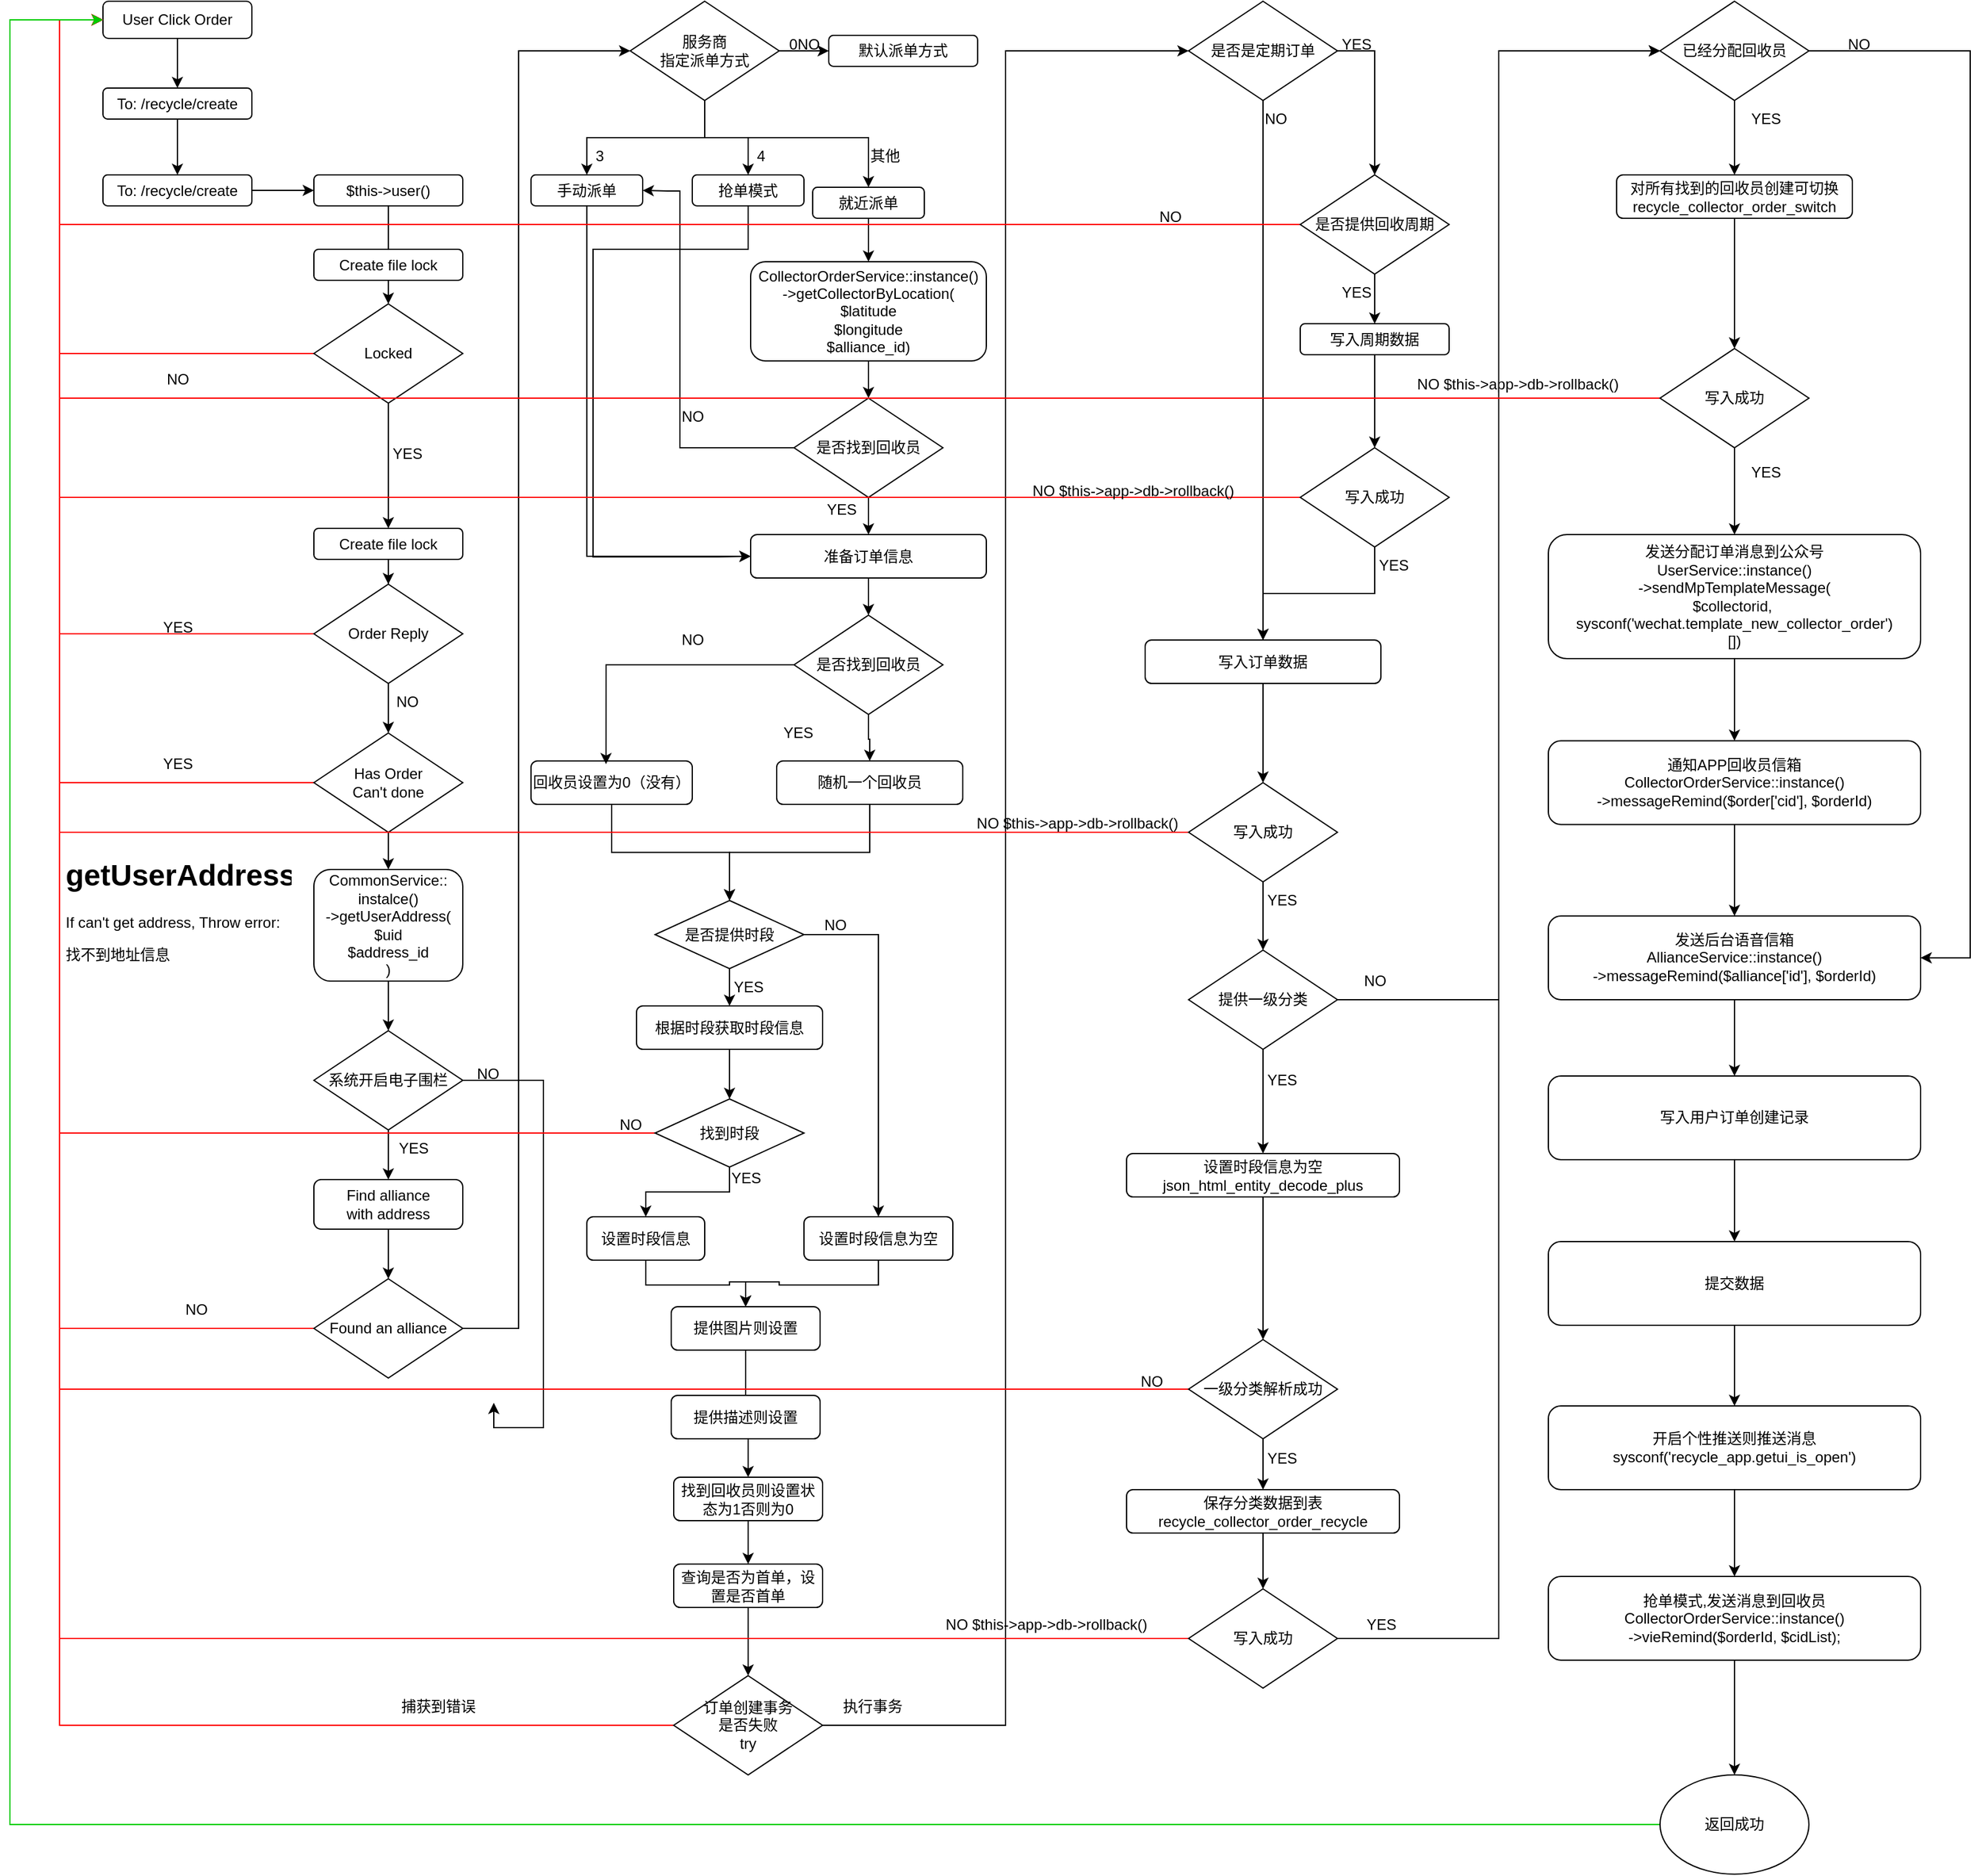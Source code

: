 <mxfile version="22.1.8" type="github">
  <diagram name="第 1 页" id="CF-PHP-_ADE3G4CUEVN1">
    <mxGraphModel dx="1901" dy="1057" grid="1" gridSize="10" guides="1" tooltips="1" connect="1" arrows="1" fold="1" page="1" pageScale="1" pageWidth="827" pageHeight="1169" math="0" shadow="0">
      <root>
        <mxCell id="0" />
        <mxCell id="1" parent="0" />
        <mxCell id="vYHQaVVt0XGG7_JniSFY-3" value="" style="edgeStyle=orthogonalEdgeStyle;rounded=0;orthogonalLoop=1;jettySize=auto;html=1;" edge="1" parent="1" source="vYHQaVVt0XGG7_JniSFY-1" target="vYHQaVVt0XGG7_JniSFY-2">
          <mxGeometry relative="1" as="geometry" />
        </mxCell>
        <mxCell id="vYHQaVVt0XGG7_JniSFY-1" value="User Click Order" style="rounded=1;whiteSpace=wrap;html=1;" vertex="1" parent="1">
          <mxGeometry x="115" y="10" width="120" height="30" as="geometry" />
        </mxCell>
        <mxCell id="vYHQaVVt0XGG7_JniSFY-5" value="" style="edgeStyle=orthogonalEdgeStyle;rounded=0;orthogonalLoop=1;jettySize=auto;html=1;" edge="1" parent="1" source="vYHQaVVt0XGG7_JniSFY-2" target="vYHQaVVt0XGG7_JniSFY-4">
          <mxGeometry relative="1" as="geometry" />
        </mxCell>
        <mxCell id="vYHQaVVt0XGG7_JniSFY-2" value="To:&amp;nbsp;/recycle/create" style="whiteSpace=wrap;html=1;rounded=1;" vertex="1" parent="1">
          <mxGeometry x="115" y="80" width="120" height="25" as="geometry" />
        </mxCell>
        <mxCell id="vYHQaVVt0XGG7_JniSFY-7" value="" style="edgeStyle=orthogonalEdgeStyle;rounded=0;orthogonalLoop=1;jettySize=auto;html=1;" edge="1" parent="1" source="vYHQaVVt0XGG7_JniSFY-4" target="vYHQaVVt0XGG7_JniSFY-6">
          <mxGeometry relative="1" as="geometry" />
        </mxCell>
        <mxCell id="vYHQaVVt0XGG7_JniSFY-4" value="To:&amp;nbsp;/recycle/create" style="whiteSpace=wrap;html=1;rounded=1;" vertex="1" parent="1">
          <mxGeometry x="115" y="150" width="120" height="25" as="geometry" />
        </mxCell>
        <mxCell id="vYHQaVVt0XGG7_JniSFY-10" value="" style="edgeStyle=orthogonalEdgeStyle;rounded=0;orthogonalLoop=1;jettySize=auto;html=1;" edge="1" parent="1" source="vYHQaVVt0XGG7_JniSFY-6" target="vYHQaVVt0XGG7_JniSFY-9">
          <mxGeometry relative="1" as="geometry" />
        </mxCell>
        <mxCell id="vYHQaVVt0XGG7_JniSFY-6" value="$this-&amp;gt;user()" style="whiteSpace=wrap;html=1;rounded=1;" vertex="1" parent="1">
          <mxGeometry x="285" y="150" width="120" height="25" as="geometry" />
        </mxCell>
        <mxCell id="vYHQaVVt0XGG7_JniSFY-8" value="Create file lock" style="whiteSpace=wrap;html=1;rounded=1;" vertex="1" parent="1">
          <mxGeometry x="285" y="210" width="120" height="25" as="geometry" />
        </mxCell>
        <mxCell id="vYHQaVVt0XGG7_JniSFY-13" style="edgeStyle=orthogonalEdgeStyle;rounded=0;orthogonalLoop=1;jettySize=auto;html=1;exitX=0;exitY=0.5;exitDx=0;exitDy=0;entryX=0;entryY=0.5;entryDx=0;entryDy=0;strokeColor=#FF0000;" edge="1" parent="1" source="vYHQaVVt0XGG7_JniSFY-9" target="vYHQaVVt0XGG7_JniSFY-1">
          <mxGeometry relative="1" as="geometry">
            <Array as="points">
              <mxPoint x="80" y="294" />
              <mxPoint x="80" y="25" />
            </Array>
          </mxGeometry>
        </mxCell>
        <mxCell id="vYHQaVVt0XGG7_JniSFY-15" value="" style="edgeStyle=orthogonalEdgeStyle;rounded=0;orthogonalLoop=1;jettySize=auto;html=1;" edge="1" parent="1" source="vYHQaVVt0XGG7_JniSFY-9" target="vYHQaVVt0XGG7_JniSFY-14">
          <mxGeometry relative="1" as="geometry" />
        </mxCell>
        <mxCell id="vYHQaVVt0XGG7_JniSFY-9" value="Locked" style="rhombus;whiteSpace=wrap;html=1;" vertex="1" parent="1">
          <mxGeometry x="285" y="254" width="120" height="80" as="geometry" />
        </mxCell>
        <mxCell id="vYHQaVVt0XGG7_JniSFY-25" value="" style="edgeStyle=orthogonalEdgeStyle;rounded=0;orthogonalLoop=1;jettySize=auto;html=1;" edge="1" parent="1" source="vYHQaVVt0XGG7_JniSFY-14" target="vYHQaVVt0XGG7_JniSFY-21">
          <mxGeometry relative="1" as="geometry" />
        </mxCell>
        <mxCell id="vYHQaVVt0XGG7_JniSFY-14" value="Create file lock" style="whiteSpace=wrap;html=1;rounded=1;" vertex="1" parent="1">
          <mxGeometry x="285" y="435" width="120" height="25" as="geometry" />
        </mxCell>
        <mxCell id="vYHQaVVt0XGG7_JniSFY-22" style="edgeStyle=orthogonalEdgeStyle;rounded=0;orthogonalLoop=1;jettySize=auto;html=1;exitX=0;exitY=0.5;exitDx=0;exitDy=0;entryX=0;entryY=0.5;entryDx=0;entryDy=0;strokeColor=#FF0000;" edge="1" parent="1" source="vYHQaVVt0XGG7_JniSFY-21" target="vYHQaVVt0XGG7_JniSFY-1">
          <mxGeometry relative="1" as="geometry">
            <Array as="points">
              <mxPoint x="80" y="520" />
              <mxPoint x="80" y="25" />
            </Array>
          </mxGeometry>
        </mxCell>
        <mxCell id="vYHQaVVt0XGG7_JniSFY-30" value="" style="edgeStyle=orthogonalEdgeStyle;rounded=0;orthogonalLoop=1;jettySize=auto;html=1;" edge="1" parent="1" source="vYHQaVVt0XGG7_JniSFY-21">
          <mxGeometry relative="1" as="geometry">
            <mxPoint x="345" y="600" as="targetPoint" />
          </mxGeometry>
        </mxCell>
        <mxCell id="vYHQaVVt0XGG7_JniSFY-21" value="Order Reply" style="rhombus;whiteSpace=wrap;html=1;" vertex="1" parent="1">
          <mxGeometry x="285" y="480" width="120" height="80" as="geometry" />
        </mxCell>
        <mxCell id="vYHQaVVt0XGG7_JniSFY-26" value="NO" style="text;html=1;align=center;verticalAlign=middle;resizable=0;points=[];autosize=1;strokeColor=none;fillColor=none;" vertex="1" parent="1">
          <mxGeometry x="155" y="300" width="40" height="30" as="geometry" />
        </mxCell>
        <mxCell id="vYHQaVVt0XGG7_JniSFY-27" value="YES" style="text;html=1;align=center;verticalAlign=middle;resizable=0;points=[];autosize=1;strokeColor=none;fillColor=none;" vertex="1" parent="1">
          <mxGeometry x="335" y="360" width="50" height="30" as="geometry" />
        </mxCell>
        <mxCell id="vYHQaVVt0XGG7_JniSFY-28" value="NO" style="text;html=1;align=center;verticalAlign=middle;resizable=0;points=[];autosize=1;strokeColor=none;fillColor=none;" vertex="1" parent="1">
          <mxGeometry x="340" y="560" width="40" height="30" as="geometry" />
        </mxCell>
        <mxCell id="vYHQaVVt0XGG7_JniSFY-31" value="YES" style="text;html=1;align=center;verticalAlign=middle;resizable=0;points=[];autosize=1;strokeColor=none;fillColor=none;" vertex="1" parent="1">
          <mxGeometry x="150" y="500" width="50" height="30" as="geometry" />
        </mxCell>
        <mxCell id="vYHQaVVt0XGG7_JniSFY-33" style="edgeStyle=orthogonalEdgeStyle;rounded=0;orthogonalLoop=1;jettySize=auto;html=1;exitX=0;exitY=0.5;exitDx=0;exitDy=0;entryX=0;entryY=0.5;entryDx=0;entryDy=0;strokeColor=#FF0000;" edge="1" parent="1" source="vYHQaVVt0XGG7_JniSFY-32" target="vYHQaVVt0XGG7_JniSFY-1">
          <mxGeometry relative="1" as="geometry">
            <Array as="points">
              <mxPoint x="80" y="640" />
              <mxPoint x="80" y="25" />
            </Array>
          </mxGeometry>
        </mxCell>
        <mxCell id="vYHQaVVt0XGG7_JniSFY-36" value="" style="edgeStyle=orthogonalEdgeStyle;rounded=0;orthogonalLoop=1;jettySize=auto;html=1;" edge="1" parent="1" source="vYHQaVVt0XGG7_JniSFY-32" target="vYHQaVVt0XGG7_JniSFY-35">
          <mxGeometry relative="1" as="geometry" />
        </mxCell>
        <mxCell id="vYHQaVVt0XGG7_JniSFY-32" value="Has Order&lt;br&gt;Can&#39;t done" style="rhombus;whiteSpace=wrap;html=1;" vertex="1" parent="1">
          <mxGeometry x="285" y="600" width="120" height="80" as="geometry" />
        </mxCell>
        <mxCell id="vYHQaVVt0XGG7_JniSFY-34" value="YES" style="text;html=1;align=center;verticalAlign=middle;resizable=0;points=[];autosize=1;strokeColor=none;fillColor=none;" vertex="1" parent="1">
          <mxGeometry x="150" y="610" width="50" height="30" as="geometry" />
        </mxCell>
        <mxCell id="vYHQaVVt0XGG7_JniSFY-40" value="" style="edgeStyle=orthogonalEdgeStyle;rounded=0;orthogonalLoop=1;jettySize=auto;html=1;" edge="1" parent="1" source="vYHQaVVt0XGG7_JniSFY-35" target="vYHQaVVt0XGG7_JniSFY-39">
          <mxGeometry relative="1" as="geometry" />
        </mxCell>
        <mxCell id="vYHQaVVt0XGG7_JniSFY-35" value="CommonService::&lt;br&gt;instalce()&lt;br&gt;-&amp;gt;getUserAddress(&lt;br&gt;$uid&lt;br&gt;$address_id&lt;br&gt;)" style="whiteSpace=wrap;html=1;rounded=1;" vertex="1" parent="1">
          <mxGeometry x="285" y="710" width="120" height="90" as="geometry" />
        </mxCell>
        <mxCell id="vYHQaVVt0XGG7_JniSFY-37" value="&lt;h1&gt;getUserAddress&lt;/h1&gt;&lt;p&gt;If can&#39;t get address, Throw error:&lt;/p&gt;&lt;p&gt;找不到地址信息&lt;/p&gt;" style="text;html=1;strokeColor=none;fillColor=none;spacing=5;spacingTop=-20;whiteSpace=wrap;overflow=hidden;rounded=0;" vertex="1" parent="1">
          <mxGeometry x="80" y="695" width="190" height="120" as="geometry" />
        </mxCell>
        <mxCell id="vYHQaVVt0XGG7_JniSFY-47" style="edgeStyle=orthogonalEdgeStyle;rounded=0;orthogonalLoop=1;jettySize=auto;html=1;exitX=0;exitY=0.5;exitDx=0;exitDy=0;entryX=0;entryY=0.5;entryDx=0;entryDy=0;strokeColor=#FF0000;" edge="1" parent="1" source="vYHQaVVt0XGG7_JniSFY-38" target="vYHQaVVt0XGG7_JniSFY-1">
          <mxGeometry relative="1" as="geometry">
            <Array as="points">
              <mxPoint x="80" y="1080" />
              <mxPoint x="80" y="25" />
            </Array>
          </mxGeometry>
        </mxCell>
        <mxCell id="vYHQaVVt0XGG7_JniSFY-50" style="edgeStyle=orthogonalEdgeStyle;rounded=0;orthogonalLoop=1;jettySize=auto;html=1;exitX=1;exitY=0.5;exitDx=0;exitDy=0;entryX=0;entryY=0.5;entryDx=0;entryDy=0;" edge="1" parent="1" source="vYHQaVVt0XGG7_JniSFY-38" target="vYHQaVVt0XGG7_JniSFY-49">
          <mxGeometry relative="1" as="geometry">
            <mxPoint x="405" y="1089.97" as="sourcePoint" />
            <mxPoint x="540" y="59.97" as="targetPoint" />
            <Array as="points">
              <mxPoint x="450" y="1080" />
              <mxPoint x="450" y="50" />
            </Array>
          </mxGeometry>
        </mxCell>
        <mxCell id="vYHQaVVt0XGG7_JniSFY-38" value="Found an alliance" style="rhombus;whiteSpace=wrap;html=1;" vertex="1" parent="1">
          <mxGeometry x="285" y="1040" width="120" height="80" as="geometry" />
        </mxCell>
        <mxCell id="vYHQaVVt0XGG7_JniSFY-42" value="" style="edgeStyle=orthogonalEdgeStyle;rounded=0;orthogonalLoop=1;jettySize=auto;html=1;" edge="1" parent="1" source="vYHQaVVt0XGG7_JniSFY-39" target="vYHQaVVt0XGG7_JniSFY-41">
          <mxGeometry relative="1" as="geometry" />
        </mxCell>
        <mxCell id="vYHQaVVt0XGG7_JniSFY-44" style="edgeStyle=orthogonalEdgeStyle;rounded=0;orthogonalLoop=1;jettySize=auto;html=1;exitX=1;exitY=0.5;exitDx=0;exitDy=0;" edge="1" parent="1" source="vYHQaVVt0XGG7_JniSFY-39">
          <mxGeometry relative="1" as="geometry">
            <mxPoint x="430" y="1140" as="targetPoint" />
            <Array as="points">
              <mxPoint x="470" y="880" />
              <mxPoint x="470" y="1160" />
              <mxPoint x="430" y="1160" />
            </Array>
          </mxGeometry>
        </mxCell>
        <mxCell id="vYHQaVVt0XGG7_JniSFY-39" value="系统开启电子围栏" style="rhombus;whiteSpace=wrap;html=1;" vertex="1" parent="1">
          <mxGeometry x="285" y="840" width="120" height="80" as="geometry" />
        </mxCell>
        <mxCell id="vYHQaVVt0XGG7_JniSFY-46" value="" style="edgeStyle=orthogonalEdgeStyle;rounded=0;orthogonalLoop=1;jettySize=auto;html=1;" edge="1" parent="1" source="vYHQaVVt0XGG7_JniSFY-41" target="vYHQaVVt0XGG7_JniSFY-38">
          <mxGeometry relative="1" as="geometry" />
        </mxCell>
        <mxCell id="vYHQaVVt0XGG7_JniSFY-41" value="Find alliance&lt;br&gt;with address" style="whiteSpace=wrap;html=1;rounded=1;" vertex="1" parent="1">
          <mxGeometry x="285" y="960" width="120" height="40" as="geometry" />
        </mxCell>
        <mxCell id="vYHQaVVt0XGG7_JniSFY-43" value="YES" style="text;html=1;align=center;verticalAlign=middle;resizable=0;points=[];autosize=1;strokeColor=none;fillColor=none;" vertex="1" parent="1">
          <mxGeometry x="340" y="920" width="50" height="30" as="geometry" />
        </mxCell>
        <mxCell id="vYHQaVVt0XGG7_JniSFY-45" value="NO" style="text;html=1;align=center;verticalAlign=middle;resizable=0;points=[];autosize=1;strokeColor=none;fillColor=none;" vertex="1" parent="1">
          <mxGeometry x="405" y="860" width="40" height="30" as="geometry" />
        </mxCell>
        <mxCell id="vYHQaVVt0XGG7_JniSFY-48" value="NO" style="text;html=1;align=center;verticalAlign=middle;resizable=0;points=[];autosize=1;strokeColor=none;fillColor=none;" vertex="1" parent="1">
          <mxGeometry x="170" y="1050" width="40" height="30" as="geometry" />
        </mxCell>
        <mxCell id="vYHQaVVt0XGG7_JniSFY-52" value="" style="edgeStyle=orthogonalEdgeStyle;rounded=0;orthogonalLoop=1;jettySize=auto;html=1;" edge="1" parent="1" source="vYHQaVVt0XGG7_JniSFY-49" target="vYHQaVVt0XGG7_JniSFY-51">
          <mxGeometry relative="1" as="geometry" />
        </mxCell>
        <mxCell id="vYHQaVVt0XGG7_JniSFY-57" style="edgeStyle=orthogonalEdgeStyle;rounded=0;orthogonalLoop=1;jettySize=auto;html=1;exitX=0.5;exitY=1;exitDx=0;exitDy=0;entryX=0.5;entryY=0;entryDx=0;entryDy=0;" edge="1" parent="1" source="vYHQaVVt0XGG7_JniSFY-49" target="vYHQaVVt0XGG7_JniSFY-54">
          <mxGeometry relative="1" as="geometry">
            <Array as="points">
              <mxPoint x="600" y="120" />
              <mxPoint x="505" y="120" />
            </Array>
          </mxGeometry>
        </mxCell>
        <mxCell id="vYHQaVVt0XGG7_JniSFY-58" style="edgeStyle=orthogonalEdgeStyle;rounded=0;orthogonalLoop=1;jettySize=auto;html=1;exitX=0.5;exitY=1;exitDx=0;exitDy=0;entryX=0.5;entryY=0;entryDx=0;entryDy=0;" edge="1" parent="1" source="vYHQaVVt0XGG7_JniSFY-49" target="vYHQaVVt0XGG7_JniSFY-55">
          <mxGeometry relative="1" as="geometry">
            <Array as="points">
              <mxPoint x="600" y="120" />
              <mxPoint x="635" y="120" />
            </Array>
          </mxGeometry>
        </mxCell>
        <mxCell id="vYHQaVVt0XGG7_JniSFY-60" style="edgeStyle=orthogonalEdgeStyle;rounded=0;orthogonalLoop=1;jettySize=auto;html=1;exitX=0.5;exitY=1;exitDx=0;exitDy=0;entryX=0.5;entryY=0;entryDx=0;entryDy=0;" edge="1" parent="1" source="vYHQaVVt0XGG7_JniSFY-49" target="vYHQaVVt0XGG7_JniSFY-56">
          <mxGeometry relative="1" as="geometry">
            <Array as="points">
              <mxPoint x="600" y="120" />
              <mxPoint x="732" y="120" />
            </Array>
          </mxGeometry>
        </mxCell>
        <mxCell id="vYHQaVVt0XGG7_JniSFY-49" value="服务商&lt;br&gt;指定派单方式" style="rhombus;whiteSpace=wrap;html=1;" vertex="1" parent="1">
          <mxGeometry x="540" y="10" width="120" height="80" as="geometry" />
        </mxCell>
        <mxCell id="vYHQaVVt0XGG7_JniSFY-51" value="默认派单方式" style="whiteSpace=wrap;html=1;rounded=1;" vertex="1" parent="1">
          <mxGeometry x="700" y="37.5" width="120" height="25" as="geometry" />
        </mxCell>
        <mxCell id="vYHQaVVt0XGG7_JniSFY-53" value="0NO" style="text;html=1;align=center;verticalAlign=middle;resizable=0;points=[];autosize=1;strokeColor=none;fillColor=none;" vertex="1" parent="1">
          <mxGeometry x="655" y="30" width="50" height="30" as="geometry" />
        </mxCell>
        <mxCell id="vYHQaVVt0XGG7_JniSFY-78" style="edgeStyle=orthogonalEdgeStyle;rounded=0;orthogonalLoop=1;jettySize=auto;html=1;exitX=0.5;exitY=1;exitDx=0;exitDy=0;entryX=0;entryY=0.5;entryDx=0;entryDy=0;" edge="1" parent="1" source="vYHQaVVt0XGG7_JniSFY-54" target="vYHQaVVt0XGG7_JniSFY-71">
          <mxGeometry relative="1" as="geometry" />
        </mxCell>
        <mxCell id="vYHQaVVt0XGG7_JniSFY-54" value="手动派单" style="whiteSpace=wrap;html=1;rounded=1;" vertex="1" parent="1">
          <mxGeometry x="460" y="150" width="90" height="25" as="geometry" />
        </mxCell>
        <mxCell id="vYHQaVVt0XGG7_JniSFY-79" style="edgeStyle=orthogonalEdgeStyle;rounded=0;orthogonalLoop=1;jettySize=auto;html=1;exitX=0.5;exitY=1;exitDx=0;exitDy=0;entryX=0;entryY=0.5;entryDx=0;entryDy=0;" edge="1" parent="1" source="vYHQaVVt0XGG7_JniSFY-55" target="vYHQaVVt0XGG7_JniSFY-71">
          <mxGeometry relative="1" as="geometry">
            <Array as="points">
              <mxPoint x="635" y="210" />
              <mxPoint x="510" y="210" />
              <mxPoint x="510" y="458" />
              <mxPoint x="610" y="458" />
            </Array>
          </mxGeometry>
        </mxCell>
        <mxCell id="vYHQaVVt0XGG7_JniSFY-55" value="抢单模式" style="whiteSpace=wrap;html=1;rounded=1;" vertex="1" parent="1">
          <mxGeometry x="590" y="150" width="90" height="25" as="geometry" />
        </mxCell>
        <mxCell id="vYHQaVVt0XGG7_JniSFY-66" value="" style="edgeStyle=orthogonalEdgeStyle;rounded=0;orthogonalLoop=1;jettySize=auto;html=1;" edge="1" parent="1" source="vYHQaVVt0XGG7_JniSFY-56" target="vYHQaVVt0XGG7_JniSFY-65">
          <mxGeometry relative="1" as="geometry" />
        </mxCell>
        <mxCell id="vYHQaVVt0XGG7_JniSFY-56" value="就近派单" style="whiteSpace=wrap;html=1;rounded=1;" vertex="1" parent="1">
          <mxGeometry x="687" y="160" width="90" height="25" as="geometry" />
        </mxCell>
        <mxCell id="vYHQaVVt0XGG7_JniSFY-61" value="3" style="text;html=1;align=center;verticalAlign=middle;resizable=0;points=[];autosize=1;strokeColor=none;fillColor=none;" vertex="1" parent="1">
          <mxGeometry x="500" y="120" width="30" height="30" as="geometry" />
        </mxCell>
        <mxCell id="vYHQaVVt0XGG7_JniSFY-62" value="4" style="text;html=1;align=center;verticalAlign=middle;resizable=0;points=[];autosize=1;strokeColor=none;fillColor=none;" vertex="1" parent="1">
          <mxGeometry x="630" y="120" width="30" height="30" as="geometry" />
        </mxCell>
        <mxCell id="vYHQaVVt0XGG7_JniSFY-64" value="其他" style="text;html=1;align=center;verticalAlign=middle;resizable=0;points=[];autosize=1;strokeColor=none;fillColor=none;" vertex="1" parent="1">
          <mxGeometry x="720" y="120" width="50" height="30" as="geometry" />
        </mxCell>
        <mxCell id="vYHQaVVt0XGG7_JniSFY-70" value="" style="edgeStyle=orthogonalEdgeStyle;rounded=0;orthogonalLoop=1;jettySize=auto;html=1;" edge="1" parent="1" source="vYHQaVVt0XGG7_JniSFY-65" target="vYHQaVVt0XGG7_JniSFY-67">
          <mxGeometry relative="1" as="geometry" />
        </mxCell>
        <mxCell id="vYHQaVVt0XGG7_JniSFY-65" value="CollectorOrderService::instance()&lt;br&gt;-&amp;gt;getCollectorByLocation(&lt;br&gt;$latitude&lt;br&gt;$longitude&lt;br&gt;$alliance_id)" style="whiteSpace=wrap;html=1;rounded=1;" vertex="1" parent="1">
          <mxGeometry x="637" y="220" width="190" height="80" as="geometry" />
        </mxCell>
        <mxCell id="vYHQaVVt0XGG7_JniSFY-68" style="edgeStyle=orthogonalEdgeStyle;rounded=0;orthogonalLoop=1;jettySize=auto;html=1;exitX=0;exitY=0.5;exitDx=0;exitDy=0;entryX=1;entryY=0.5;entryDx=0;entryDy=0;" edge="1" parent="1" source="vYHQaVVt0XGG7_JniSFY-67" target="vYHQaVVt0XGG7_JniSFY-54">
          <mxGeometry relative="1" as="geometry">
            <Array as="points">
              <mxPoint x="580" y="370" />
              <mxPoint x="580" y="163" />
              <mxPoint x="570" y="163" />
            </Array>
          </mxGeometry>
        </mxCell>
        <mxCell id="vYHQaVVt0XGG7_JniSFY-74" value="" style="edgeStyle=orthogonalEdgeStyle;rounded=0;orthogonalLoop=1;jettySize=auto;html=1;" edge="1" parent="1" source="vYHQaVVt0XGG7_JniSFY-67" target="vYHQaVVt0XGG7_JniSFY-71">
          <mxGeometry relative="1" as="geometry" />
        </mxCell>
        <mxCell id="vYHQaVVt0XGG7_JniSFY-67" value="是否找到回收员" style="rhombus;whiteSpace=wrap;html=1;" vertex="1" parent="1">
          <mxGeometry x="672" y="330" width="120" height="80" as="geometry" />
        </mxCell>
        <mxCell id="vYHQaVVt0XGG7_JniSFY-69" value="NO" style="text;html=1;align=center;verticalAlign=middle;resizable=0;points=[];autosize=1;strokeColor=none;fillColor=none;" vertex="1" parent="1">
          <mxGeometry x="570" y="330" width="40" height="30" as="geometry" />
        </mxCell>
        <mxCell id="vYHQaVVt0XGG7_JniSFY-76" value="" style="edgeStyle=orthogonalEdgeStyle;rounded=0;orthogonalLoop=1;jettySize=auto;html=1;" edge="1" parent="1" source="vYHQaVVt0XGG7_JniSFY-71" target="vYHQaVVt0XGG7_JniSFY-75">
          <mxGeometry relative="1" as="geometry" />
        </mxCell>
        <mxCell id="vYHQaVVt0XGG7_JniSFY-71" value="准备订单信息" style="whiteSpace=wrap;html=1;rounded=1;" vertex="1" parent="1">
          <mxGeometry x="637" y="440" width="190" height="35" as="geometry" />
        </mxCell>
        <mxCell id="vYHQaVVt0XGG7_JniSFY-82" style="edgeStyle=orthogonalEdgeStyle;rounded=0;orthogonalLoop=1;jettySize=auto;html=1;exitX=0.5;exitY=1;exitDx=0;exitDy=0;" edge="1" parent="1" source="vYHQaVVt0XGG7_JniSFY-75" target="vYHQaVVt0XGG7_JniSFY-77">
          <mxGeometry relative="1" as="geometry" />
        </mxCell>
        <mxCell id="vYHQaVVt0XGG7_JniSFY-75" value="是否找到回收员" style="rhombus;whiteSpace=wrap;html=1;" vertex="1" parent="1">
          <mxGeometry x="672" y="505" width="120" height="80" as="geometry" />
        </mxCell>
        <mxCell id="vYHQaVVt0XGG7_JniSFY-88" style="edgeStyle=orthogonalEdgeStyle;rounded=0;orthogonalLoop=1;jettySize=auto;html=1;exitX=0.5;exitY=1;exitDx=0;exitDy=0;entryX=0.5;entryY=0;entryDx=0;entryDy=0;" edge="1" parent="1" source="vYHQaVVt0XGG7_JniSFY-77" target="vYHQaVVt0XGG7_JniSFY-86">
          <mxGeometry relative="1" as="geometry" />
        </mxCell>
        <mxCell id="vYHQaVVt0XGG7_JniSFY-77" value="随机一个回收员" style="whiteSpace=wrap;html=1;rounded=1;" vertex="1" parent="1">
          <mxGeometry x="658" y="622.5" width="150" height="35" as="geometry" />
        </mxCell>
        <mxCell id="vYHQaVVt0XGG7_JniSFY-87" style="edgeStyle=orthogonalEdgeStyle;rounded=0;orthogonalLoop=1;jettySize=auto;html=1;exitX=0.5;exitY=1;exitDx=0;exitDy=0;entryX=0.5;entryY=0;entryDx=0;entryDy=0;" edge="1" parent="1" source="vYHQaVVt0XGG7_JniSFY-80" target="vYHQaVVt0XGG7_JniSFY-86">
          <mxGeometry relative="1" as="geometry" />
        </mxCell>
        <mxCell id="vYHQaVVt0XGG7_JniSFY-80" value="回收员设置为0（没有）" style="whiteSpace=wrap;html=1;rounded=1;" vertex="1" parent="1">
          <mxGeometry x="460" y="622.5" width="130" height="35" as="geometry" />
        </mxCell>
        <mxCell id="vYHQaVVt0XGG7_JniSFY-81" style="edgeStyle=orthogonalEdgeStyle;rounded=0;orthogonalLoop=1;jettySize=auto;html=1;exitX=0;exitY=0.5;exitDx=0;exitDy=0;entryX=0.465;entryY=0.076;entryDx=0;entryDy=0;entryPerimeter=0;" edge="1" parent="1" source="vYHQaVVt0XGG7_JniSFY-75" target="vYHQaVVt0XGG7_JniSFY-80">
          <mxGeometry relative="1" as="geometry" />
        </mxCell>
        <mxCell id="vYHQaVVt0XGG7_JniSFY-83" value="NO" style="text;html=1;align=center;verticalAlign=middle;resizable=0;points=[];autosize=1;strokeColor=none;fillColor=none;" vertex="1" parent="1">
          <mxGeometry x="570" y="510" width="40" height="30" as="geometry" />
        </mxCell>
        <mxCell id="vYHQaVVt0XGG7_JniSFY-84" value="YES" style="text;html=1;align=center;verticalAlign=middle;resizable=0;points=[];autosize=1;strokeColor=none;fillColor=none;" vertex="1" parent="1">
          <mxGeometry x="685" y="405" width="50" height="30" as="geometry" />
        </mxCell>
        <mxCell id="vYHQaVVt0XGG7_JniSFY-85" value="YES" style="text;html=1;align=center;verticalAlign=middle;resizable=0;points=[];autosize=1;strokeColor=none;fillColor=none;" vertex="1" parent="1">
          <mxGeometry x="650" y="585" width="50" height="30" as="geometry" />
        </mxCell>
        <mxCell id="vYHQaVVt0XGG7_JniSFY-90" value="" style="edgeStyle=orthogonalEdgeStyle;rounded=0;orthogonalLoop=1;jettySize=auto;html=1;" edge="1" parent="1" source="vYHQaVVt0XGG7_JniSFY-86" target="vYHQaVVt0XGG7_JniSFY-89">
          <mxGeometry relative="1" as="geometry" />
        </mxCell>
        <mxCell id="vYHQaVVt0XGG7_JniSFY-98" style="edgeStyle=orthogonalEdgeStyle;rounded=0;orthogonalLoop=1;jettySize=auto;html=1;exitX=1;exitY=0.5;exitDx=0;exitDy=0;entryX=0.5;entryY=0;entryDx=0;entryDy=0;" edge="1" parent="1" source="vYHQaVVt0XGG7_JniSFY-86" target="vYHQaVVt0XGG7_JniSFY-97">
          <mxGeometry relative="1" as="geometry" />
        </mxCell>
        <mxCell id="vYHQaVVt0XGG7_JniSFY-86" value="是否提供时段" style="rhombus;whiteSpace=wrap;html=1;" vertex="1" parent="1">
          <mxGeometry x="560" y="735" width="120" height="55" as="geometry" />
        </mxCell>
        <mxCell id="vYHQaVVt0XGG7_JniSFY-93" value="" style="edgeStyle=orthogonalEdgeStyle;rounded=0;orthogonalLoop=1;jettySize=auto;html=1;" edge="1" parent="1" source="vYHQaVVt0XGG7_JniSFY-89" target="vYHQaVVt0XGG7_JniSFY-92">
          <mxGeometry relative="1" as="geometry" />
        </mxCell>
        <mxCell id="vYHQaVVt0XGG7_JniSFY-89" value="根据时段获取时段信息" style="whiteSpace=wrap;html=1;rounded=1;" vertex="1" parent="1">
          <mxGeometry x="545" y="820" width="150" height="35" as="geometry" />
        </mxCell>
        <mxCell id="vYHQaVVt0XGG7_JniSFY-91" value="YES" style="text;html=1;align=center;verticalAlign=middle;resizable=0;points=[];autosize=1;strokeColor=none;fillColor=none;" vertex="1" parent="1">
          <mxGeometry x="610" y="790" width="50" height="30" as="geometry" />
        </mxCell>
        <mxCell id="vYHQaVVt0XGG7_JniSFY-94" style="edgeStyle=orthogonalEdgeStyle;rounded=0;orthogonalLoop=1;jettySize=auto;html=1;exitX=0;exitY=0.5;exitDx=0;exitDy=0;entryX=0;entryY=0.5;entryDx=0;entryDy=0;strokeColor=#FF0000;" edge="1" parent="1" source="vYHQaVVt0XGG7_JniSFY-92" target="vYHQaVVt0XGG7_JniSFY-1">
          <mxGeometry relative="1" as="geometry">
            <Array as="points">
              <mxPoint x="80" y="923" />
              <mxPoint x="80" y="25" />
            </Array>
          </mxGeometry>
        </mxCell>
        <mxCell id="vYHQaVVt0XGG7_JniSFY-99" style="edgeStyle=orthogonalEdgeStyle;rounded=0;orthogonalLoop=1;jettySize=auto;html=1;exitX=0.5;exitY=1;exitDx=0;exitDy=0;entryX=0.5;entryY=0;entryDx=0;entryDy=0;" edge="1" parent="1" source="vYHQaVVt0XGG7_JniSFY-92" target="vYHQaVVt0XGG7_JniSFY-96">
          <mxGeometry relative="1" as="geometry" />
        </mxCell>
        <mxCell id="vYHQaVVt0XGG7_JniSFY-92" value="找到时段" style="rhombus;whiteSpace=wrap;html=1;" vertex="1" parent="1">
          <mxGeometry x="560" y="895" width="120" height="55" as="geometry" />
        </mxCell>
        <mxCell id="vYHQaVVt0XGG7_JniSFY-95" value="NO" style="text;html=1;align=center;verticalAlign=middle;resizable=0;points=[];autosize=1;strokeColor=none;fillColor=none;" vertex="1" parent="1">
          <mxGeometry x="520" y="901" width="40" height="30" as="geometry" />
        </mxCell>
        <mxCell id="vYHQaVVt0XGG7_JniSFY-108" style="edgeStyle=orthogonalEdgeStyle;rounded=0;orthogonalLoop=1;jettySize=auto;html=1;exitX=0.5;exitY=1;exitDx=0;exitDy=0;entryX=0.5;entryY=0;entryDx=0;entryDy=0;" edge="1" parent="1" source="vYHQaVVt0XGG7_JniSFY-96" target="vYHQaVVt0XGG7_JniSFY-103">
          <mxGeometry relative="1" as="geometry" />
        </mxCell>
        <mxCell id="vYHQaVVt0XGG7_JniSFY-96" value="设置时段信息" style="whiteSpace=wrap;html=1;rounded=1;" vertex="1" parent="1">
          <mxGeometry x="505" y="990" width="95" height="35" as="geometry" />
        </mxCell>
        <mxCell id="vYHQaVVt0XGG7_JniSFY-107" style="edgeStyle=orthogonalEdgeStyle;rounded=0;orthogonalLoop=1;jettySize=auto;html=1;exitX=0.5;exitY=1;exitDx=0;exitDy=0;entryX=0.5;entryY=0;entryDx=0;entryDy=0;" edge="1" parent="1" source="vYHQaVVt0XGG7_JniSFY-97" target="vYHQaVVt0XGG7_JniSFY-103">
          <mxGeometry relative="1" as="geometry" />
        </mxCell>
        <mxCell id="vYHQaVVt0XGG7_JniSFY-97" value="设置时段信息为空" style="whiteSpace=wrap;html=1;rounded=1;" vertex="1" parent="1">
          <mxGeometry x="680" y="990" width="120" height="35" as="geometry" />
        </mxCell>
        <mxCell id="vYHQaVVt0XGG7_JniSFY-100" value="YES" style="text;html=1;align=center;verticalAlign=middle;resizable=0;points=[];autosize=1;strokeColor=none;fillColor=none;" vertex="1" parent="1">
          <mxGeometry x="608" y="944" width="50" height="30" as="geometry" />
        </mxCell>
        <mxCell id="vYHQaVVt0XGG7_JniSFY-101" value="NO" style="text;html=1;align=center;verticalAlign=middle;resizable=0;points=[];autosize=1;strokeColor=none;fillColor=none;" vertex="1" parent="1">
          <mxGeometry x="685" y="740" width="40" height="30" as="geometry" />
        </mxCell>
        <mxCell id="vYHQaVVt0XGG7_JniSFY-109" value="" style="edgeStyle=orthogonalEdgeStyle;rounded=0;orthogonalLoop=1;jettySize=auto;html=1;" edge="1" parent="1" source="vYHQaVVt0XGG7_JniSFY-103" target="vYHQaVVt0XGG7_JniSFY-106">
          <mxGeometry relative="1" as="geometry" />
        </mxCell>
        <mxCell id="vYHQaVVt0XGG7_JniSFY-103" value="提供图片则设置" style="whiteSpace=wrap;html=1;rounded=1;" vertex="1" parent="1">
          <mxGeometry x="573" y="1062.5" width="120" height="35" as="geometry" />
        </mxCell>
        <mxCell id="vYHQaVVt0XGG7_JniSFY-105" value="提供描述则设置" style="whiteSpace=wrap;html=1;rounded=1;" vertex="1" parent="1">
          <mxGeometry x="573" y="1134" width="120" height="35" as="geometry" />
        </mxCell>
        <mxCell id="vYHQaVVt0XGG7_JniSFY-112" value="" style="edgeStyle=orthogonalEdgeStyle;rounded=0;orthogonalLoop=1;jettySize=auto;html=1;" edge="1" parent="1" source="vYHQaVVt0XGG7_JniSFY-106" target="vYHQaVVt0XGG7_JniSFY-111">
          <mxGeometry relative="1" as="geometry" />
        </mxCell>
        <mxCell id="vYHQaVVt0XGG7_JniSFY-106" value="找到回收员则设置状态为1否则为0" style="whiteSpace=wrap;html=1;rounded=1;" vertex="1" parent="1">
          <mxGeometry x="575" y="1200" width="120" height="35" as="geometry" />
        </mxCell>
        <mxCell id="vYHQaVVt0XGG7_JniSFY-114" value="" style="edgeStyle=orthogonalEdgeStyle;rounded=0;orthogonalLoop=1;jettySize=auto;html=1;" edge="1" parent="1" source="vYHQaVVt0XGG7_JniSFY-111" target="vYHQaVVt0XGG7_JniSFY-113">
          <mxGeometry relative="1" as="geometry" />
        </mxCell>
        <mxCell id="vYHQaVVt0XGG7_JniSFY-111" value="查询是否为首单，设置是否首单" style="whiteSpace=wrap;html=1;rounded=1;" vertex="1" parent="1">
          <mxGeometry x="575" y="1270" width="120" height="35" as="geometry" />
        </mxCell>
        <mxCell id="vYHQaVVt0XGG7_JniSFY-115" style="edgeStyle=orthogonalEdgeStyle;rounded=0;orthogonalLoop=1;jettySize=auto;html=1;exitX=0;exitY=0.5;exitDx=0;exitDy=0;entryX=0;entryY=0.5;entryDx=0;entryDy=0;strokeColor=#FF0000;" edge="1" parent="1" source="vYHQaVVt0XGG7_JniSFY-113" target="vYHQaVVt0XGG7_JniSFY-1">
          <mxGeometry relative="1" as="geometry">
            <Array as="points">
              <mxPoint x="80" y="1400" />
              <mxPoint x="80" y="25" />
            </Array>
          </mxGeometry>
        </mxCell>
        <mxCell id="vYHQaVVt0XGG7_JniSFY-118" style="edgeStyle=orthogonalEdgeStyle;rounded=0;orthogonalLoop=1;jettySize=auto;html=1;exitX=1;exitY=0.5;exitDx=0;exitDy=0;entryX=0;entryY=0.5;entryDx=0;entryDy=0;" edge="1" parent="1" source="vYHQaVVt0XGG7_JniSFY-113" target="vYHQaVVt0XGG7_JniSFY-117">
          <mxGeometry relative="1" as="geometry" />
        </mxCell>
        <mxCell id="vYHQaVVt0XGG7_JniSFY-113" value="订单创建事务&lt;br&gt;是否失败&lt;br&gt;try" style="rhombus;whiteSpace=wrap;html=1;" vertex="1" parent="1">
          <mxGeometry x="575" y="1360" width="120" height="80" as="geometry" />
        </mxCell>
        <mxCell id="vYHQaVVt0XGG7_JniSFY-116" value="捕获到错误" style="text;html=1;align=center;verticalAlign=middle;resizable=0;points=[];autosize=1;strokeColor=none;fillColor=none;" vertex="1" parent="1">
          <mxGeometry x="345" y="1370" width="80" height="30" as="geometry" />
        </mxCell>
        <mxCell id="vYHQaVVt0XGG7_JniSFY-121" style="edgeStyle=orthogonalEdgeStyle;rounded=0;orthogonalLoop=1;jettySize=auto;html=1;exitX=1;exitY=0.5;exitDx=0;exitDy=0;entryX=0.5;entryY=0;entryDx=0;entryDy=0;" edge="1" parent="1" source="vYHQaVVt0XGG7_JniSFY-117" target="vYHQaVVt0XGG7_JniSFY-120">
          <mxGeometry relative="1" as="geometry" />
        </mxCell>
        <mxCell id="vYHQaVVt0XGG7_JniSFY-133" style="edgeStyle=orthogonalEdgeStyle;rounded=0;orthogonalLoop=1;jettySize=auto;html=1;exitX=0.5;exitY=1;exitDx=0;exitDy=0;entryX=0.5;entryY=0;entryDx=0;entryDy=0;" edge="1" parent="1" source="vYHQaVVt0XGG7_JniSFY-117" target="vYHQaVVt0XGG7_JniSFY-132">
          <mxGeometry relative="1" as="geometry" />
        </mxCell>
        <mxCell id="vYHQaVVt0XGG7_JniSFY-117" value="是否是定期订单" style="rhombus;whiteSpace=wrap;html=1;" vertex="1" parent="1">
          <mxGeometry x="990" y="10" width="120" height="80" as="geometry" />
        </mxCell>
        <mxCell id="vYHQaVVt0XGG7_JniSFY-119" value="执行事务" style="text;html=1;align=center;verticalAlign=middle;resizable=0;points=[];autosize=1;strokeColor=none;fillColor=none;" vertex="1" parent="1">
          <mxGeometry x="700" y="1370" width="70" height="30" as="geometry" />
        </mxCell>
        <mxCell id="vYHQaVVt0XGG7_JniSFY-123" style="edgeStyle=orthogonalEdgeStyle;rounded=0;orthogonalLoop=1;jettySize=auto;html=1;exitX=0;exitY=0.5;exitDx=0;exitDy=0;entryX=0;entryY=0.5;entryDx=0;entryDy=0;strokeColor=#FF0000;" edge="1" parent="1" source="vYHQaVVt0XGG7_JniSFY-120" target="vYHQaVVt0XGG7_JniSFY-1">
          <mxGeometry relative="1" as="geometry">
            <Array as="points">
              <mxPoint x="1080" y="190" />
              <mxPoint x="80" y="190" />
              <mxPoint x="80" y="25" />
            </Array>
          </mxGeometry>
        </mxCell>
        <mxCell id="vYHQaVVt0XGG7_JniSFY-126" value="" style="edgeStyle=orthogonalEdgeStyle;rounded=0;orthogonalLoop=1;jettySize=auto;html=1;" edge="1" parent="1" source="vYHQaVVt0XGG7_JniSFY-120" target="vYHQaVVt0XGG7_JniSFY-125">
          <mxGeometry relative="1" as="geometry" />
        </mxCell>
        <mxCell id="vYHQaVVt0XGG7_JniSFY-120" value="是否提供回收周期" style="rhombus;whiteSpace=wrap;html=1;" vertex="1" parent="1">
          <mxGeometry x="1080" y="150" width="120" height="80" as="geometry" />
        </mxCell>
        <mxCell id="vYHQaVVt0XGG7_JniSFY-122" value="YES" style="text;html=1;align=center;verticalAlign=middle;resizable=0;points=[];autosize=1;strokeColor=none;fillColor=none;" vertex="1" parent="1">
          <mxGeometry x="1100" y="30" width="50" height="30" as="geometry" />
        </mxCell>
        <mxCell id="vYHQaVVt0XGG7_JniSFY-124" value="NO" style="text;html=1;align=center;verticalAlign=middle;resizable=0;points=[];autosize=1;strokeColor=none;fillColor=none;" vertex="1" parent="1">
          <mxGeometry x="955" y="169" width="40" height="30" as="geometry" />
        </mxCell>
        <mxCell id="vYHQaVVt0XGG7_JniSFY-129" value="" style="edgeStyle=orthogonalEdgeStyle;rounded=0;orthogonalLoop=1;jettySize=auto;html=1;" edge="1" parent="1" source="vYHQaVVt0XGG7_JniSFY-125" target="vYHQaVVt0XGG7_JniSFY-127">
          <mxGeometry relative="1" as="geometry" />
        </mxCell>
        <mxCell id="vYHQaVVt0XGG7_JniSFY-125" value="写入周期数据" style="whiteSpace=wrap;html=1;rounded=1;" vertex="1" parent="1">
          <mxGeometry x="1080" y="270" width="120" height="25" as="geometry" />
        </mxCell>
        <mxCell id="vYHQaVVt0XGG7_JniSFY-128" style="edgeStyle=orthogonalEdgeStyle;rounded=0;orthogonalLoop=1;jettySize=auto;html=1;exitX=0;exitY=0.5;exitDx=0;exitDy=0;entryX=0;entryY=0.5;entryDx=0;entryDy=0;strokeColor=#FF0000;" edge="1" parent="1" source="vYHQaVVt0XGG7_JniSFY-127" target="vYHQaVVt0XGG7_JniSFY-1">
          <mxGeometry relative="1" as="geometry">
            <Array as="points">
              <mxPoint x="80" y="410" />
              <mxPoint x="80" y="25" />
            </Array>
          </mxGeometry>
        </mxCell>
        <mxCell id="vYHQaVVt0XGG7_JniSFY-134" style="edgeStyle=orthogonalEdgeStyle;rounded=0;orthogonalLoop=1;jettySize=auto;html=1;exitX=0.5;exitY=1;exitDx=0;exitDy=0;entryX=0.5;entryY=0;entryDx=0;entryDy=0;" edge="1" parent="1" source="vYHQaVVt0XGG7_JniSFY-127" target="vYHQaVVt0XGG7_JniSFY-132">
          <mxGeometry relative="1" as="geometry" />
        </mxCell>
        <mxCell id="vYHQaVVt0XGG7_JniSFY-127" value="写入成功" style="rhombus;whiteSpace=wrap;html=1;" vertex="1" parent="1">
          <mxGeometry x="1080" y="370" width="120" height="80" as="geometry" />
        </mxCell>
        <mxCell id="vYHQaVVt0XGG7_JniSFY-130" value="NO&amp;nbsp;$this-&amp;gt;app-&amp;gt;db-&amp;gt;rollback()" style="text;html=1;align=center;verticalAlign=middle;resizable=0;points=[];autosize=1;strokeColor=none;fillColor=none;" vertex="1" parent="1">
          <mxGeometry x="850" y="390" width="190" height="30" as="geometry" />
        </mxCell>
        <mxCell id="vYHQaVVt0XGG7_JniSFY-131" value="YES" style="text;html=1;align=center;verticalAlign=middle;resizable=0;points=[];autosize=1;strokeColor=none;fillColor=none;" vertex="1" parent="1">
          <mxGeometry x="1100" y="230" width="50" height="30" as="geometry" />
        </mxCell>
        <mxCell id="vYHQaVVt0XGG7_JniSFY-139" value="" style="edgeStyle=orthogonalEdgeStyle;rounded=0;orthogonalLoop=1;jettySize=auto;html=1;" edge="1" parent="1" source="vYHQaVVt0XGG7_JniSFY-132" target="vYHQaVVt0XGG7_JniSFY-137">
          <mxGeometry relative="1" as="geometry" />
        </mxCell>
        <mxCell id="vYHQaVVt0XGG7_JniSFY-132" value="写入订单数据" style="whiteSpace=wrap;html=1;rounded=1;" vertex="1" parent="1">
          <mxGeometry x="955" y="525" width="190" height="35" as="geometry" />
        </mxCell>
        <mxCell id="vYHQaVVt0XGG7_JniSFY-135" value="YES" style="text;html=1;align=center;verticalAlign=middle;resizable=0;points=[];autosize=1;strokeColor=none;fillColor=none;" vertex="1" parent="1">
          <mxGeometry x="1130" y="450" width="50" height="30" as="geometry" />
        </mxCell>
        <mxCell id="vYHQaVVt0XGG7_JniSFY-136" value="NO" style="text;html=1;align=center;verticalAlign=middle;resizable=0;points=[];autosize=1;strokeColor=none;fillColor=none;" vertex="1" parent="1">
          <mxGeometry x="1040" y="90" width="40" height="30" as="geometry" />
        </mxCell>
        <mxCell id="vYHQaVVt0XGG7_JniSFY-138" style="edgeStyle=orthogonalEdgeStyle;rounded=0;orthogonalLoop=1;jettySize=auto;html=1;exitX=0;exitY=0.5;exitDx=0;exitDy=0;entryX=0;entryY=0.5;entryDx=0;entryDy=0;strokeColor=#FF0000;" edge="1" parent="1" source="vYHQaVVt0XGG7_JniSFY-137" target="vYHQaVVt0XGG7_JniSFY-1">
          <mxGeometry relative="1" as="geometry">
            <Array as="points">
              <mxPoint x="80" y="680" />
              <mxPoint x="80" y="25" />
            </Array>
          </mxGeometry>
        </mxCell>
        <mxCell id="vYHQaVVt0XGG7_JniSFY-143" value="" style="edgeStyle=orthogonalEdgeStyle;rounded=0;orthogonalLoop=1;jettySize=auto;html=1;" edge="1" parent="1" source="vYHQaVVt0XGG7_JniSFY-137" target="vYHQaVVt0XGG7_JniSFY-142">
          <mxGeometry relative="1" as="geometry" />
        </mxCell>
        <mxCell id="vYHQaVVt0XGG7_JniSFY-137" value="写入成功" style="rhombus;whiteSpace=wrap;html=1;" vertex="1" parent="1">
          <mxGeometry x="990" y="640" width="120" height="80" as="geometry" />
        </mxCell>
        <mxCell id="vYHQaVVt0XGG7_JniSFY-140" value="NO&amp;nbsp;$this-&amp;gt;app-&amp;gt;db-&amp;gt;rollback()" style="text;html=1;align=center;verticalAlign=middle;resizable=0;points=[];autosize=1;strokeColor=none;fillColor=none;" vertex="1" parent="1">
          <mxGeometry x="805" y="657.5" width="190" height="30" as="geometry" />
        </mxCell>
        <mxCell id="vYHQaVVt0XGG7_JniSFY-145" value="" style="edgeStyle=orthogonalEdgeStyle;rounded=0;orthogonalLoop=1;jettySize=auto;html=1;" edge="1" parent="1" source="vYHQaVVt0XGG7_JniSFY-142" target="vYHQaVVt0XGG7_JniSFY-144">
          <mxGeometry relative="1" as="geometry" />
        </mxCell>
        <mxCell id="vYHQaVVt0XGG7_JniSFY-165" style="edgeStyle=orthogonalEdgeStyle;rounded=0;orthogonalLoop=1;jettySize=auto;html=1;exitX=1;exitY=0.5;exitDx=0;exitDy=0;entryX=0;entryY=0.5;entryDx=0;entryDy=0;" edge="1" parent="1" source="vYHQaVVt0XGG7_JniSFY-142" target="vYHQaVVt0XGG7_JniSFY-160">
          <mxGeometry relative="1" as="geometry" />
        </mxCell>
        <mxCell id="vYHQaVVt0XGG7_JniSFY-142" value="提供一级分类" style="rhombus;whiteSpace=wrap;html=1;" vertex="1" parent="1">
          <mxGeometry x="990" y="775" width="120" height="80" as="geometry" />
        </mxCell>
        <mxCell id="vYHQaVVt0XGG7_JniSFY-147" value="" style="edgeStyle=orthogonalEdgeStyle;rounded=0;orthogonalLoop=1;jettySize=auto;html=1;" edge="1" parent="1" source="vYHQaVVt0XGG7_JniSFY-144" target="vYHQaVVt0XGG7_JniSFY-146">
          <mxGeometry relative="1" as="geometry" />
        </mxCell>
        <mxCell id="vYHQaVVt0XGG7_JniSFY-144" value="设置时段信息为空&lt;br&gt;json_html_entity_decode_plus" style="whiteSpace=wrap;html=1;rounded=1;" vertex="1" parent="1">
          <mxGeometry x="940" y="939" width="220" height="35" as="geometry" />
        </mxCell>
        <mxCell id="vYHQaVVt0XGG7_JniSFY-148" style="edgeStyle=orthogonalEdgeStyle;rounded=0;orthogonalLoop=1;jettySize=auto;html=1;exitX=0;exitY=0.5;exitDx=0;exitDy=0;entryX=0;entryY=0.5;entryDx=0;entryDy=0;strokeColor=#FF0000;" edge="1" parent="1" source="vYHQaVVt0XGG7_JniSFY-146" target="vYHQaVVt0XGG7_JniSFY-1">
          <mxGeometry relative="1" as="geometry">
            <Array as="points">
              <mxPoint x="80" y="1129" />
              <mxPoint x="80" y="25" />
            </Array>
          </mxGeometry>
        </mxCell>
        <mxCell id="vYHQaVVt0XGG7_JniSFY-152" value="" style="edgeStyle=orthogonalEdgeStyle;rounded=0;orthogonalLoop=1;jettySize=auto;html=1;" edge="1" parent="1" source="vYHQaVVt0XGG7_JniSFY-146" target="vYHQaVVt0XGG7_JniSFY-150">
          <mxGeometry relative="1" as="geometry" />
        </mxCell>
        <mxCell id="vYHQaVVt0XGG7_JniSFY-146" value="一级分类解析成功" style="rhombus;whiteSpace=wrap;html=1;" vertex="1" parent="1">
          <mxGeometry x="990" y="1089" width="120" height="80" as="geometry" />
        </mxCell>
        <mxCell id="vYHQaVVt0XGG7_JniSFY-149" value="NO" style="text;html=1;align=center;verticalAlign=middle;resizable=0;points=[];autosize=1;strokeColor=none;fillColor=none;" vertex="1" parent="1">
          <mxGeometry x="940" y="1108" width="40" height="30" as="geometry" />
        </mxCell>
        <mxCell id="vYHQaVVt0XGG7_JniSFY-153" value="" style="edgeStyle=orthogonalEdgeStyle;rounded=0;orthogonalLoop=1;jettySize=auto;html=1;" edge="1" parent="1" source="vYHQaVVt0XGG7_JniSFY-150" target="vYHQaVVt0XGG7_JniSFY-151">
          <mxGeometry relative="1" as="geometry" />
        </mxCell>
        <mxCell id="vYHQaVVt0XGG7_JniSFY-150" value="保存分类数据到表&lt;br&gt;recycle_collector_order_recycle" style="whiteSpace=wrap;html=1;rounded=1;" vertex="1" parent="1">
          <mxGeometry x="940" y="1210" width="220" height="35" as="geometry" />
        </mxCell>
        <mxCell id="vYHQaVVt0XGG7_JniSFY-156" style="edgeStyle=orthogonalEdgeStyle;rounded=0;orthogonalLoop=1;jettySize=auto;html=1;exitX=0;exitY=0.5;exitDx=0;exitDy=0;entryX=0;entryY=0.5;entryDx=0;entryDy=0;strokeColor=#FF0000;" edge="1" parent="1" source="vYHQaVVt0XGG7_JniSFY-151" target="vYHQaVVt0XGG7_JniSFY-1">
          <mxGeometry relative="1" as="geometry">
            <Array as="points">
              <mxPoint x="80" y="1330" />
              <mxPoint x="80" y="25" />
            </Array>
          </mxGeometry>
        </mxCell>
        <mxCell id="vYHQaVVt0XGG7_JniSFY-161" style="edgeStyle=orthogonalEdgeStyle;rounded=0;orthogonalLoop=1;jettySize=auto;html=1;exitX=1;exitY=0.5;exitDx=0;exitDy=0;entryX=0;entryY=0.5;entryDx=0;entryDy=0;" edge="1" parent="1" source="vYHQaVVt0XGG7_JniSFY-151" target="vYHQaVVt0XGG7_JniSFY-160">
          <mxGeometry relative="1" as="geometry" />
        </mxCell>
        <mxCell id="vYHQaVVt0XGG7_JniSFY-151" value="写入成功" style="rhombus;whiteSpace=wrap;html=1;" vertex="1" parent="1">
          <mxGeometry x="990" y="1290" width="120" height="80" as="geometry" />
        </mxCell>
        <mxCell id="vYHQaVVt0XGG7_JniSFY-154" value="YES" style="text;html=1;align=center;verticalAlign=middle;resizable=0;points=[];autosize=1;strokeColor=none;fillColor=none;" vertex="1" parent="1">
          <mxGeometry x="1040" y="1170" width="50" height="30" as="geometry" />
        </mxCell>
        <mxCell id="vYHQaVVt0XGG7_JniSFY-157" value="NO&amp;nbsp;$this-&amp;gt;app-&amp;gt;db-&amp;gt;rollback()" style="text;html=1;align=center;verticalAlign=middle;resizable=0;points=[];autosize=1;strokeColor=none;fillColor=none;" vertex="1" parent="1">
          <mxGeometry x="780" y="1304" width="190" height="30" as="geometry" />
        </mxCell>
        <mxCell id="vYHQaVVt0XGG7_JniSFY-169" style="edgeStyle=orthogonalEdgeStyle;rounded=0;orthogonalLoop=1;jettySize=auto;html=1;exitX=1;exitY=0.5;exitDx=0;exitDy=0;entryX=1;entryY=0.5;entryDx=0;entryDy=0;" edge="1" parent="1" source="vYHQaVVt0XGG7_JniSFY-160" target="vYHQaVVt0XGG7_JniSFY-184">
          <mxGeometry relative="1" as="geometry">
            <mxPoint x="1640" y="1360" as="targetPoint" />
            <Array as="points">
              <mxPoint x="1620" y="50" />
              <mxPoint x="1620" y="781" />
            </Array>
          </mxGeometry>
        </mxCell>
        <mxCell id="vYHQaVVt0XGG7_JniSFY-172" value="" style="edgeStyle=orthogonalEdgeStyle;rounded=0;orthogonalLoop=1;jettySize=auto;html=1;" edge="1" parent="1" source="vYHQaVVt0XGG7_JniSFY-160" target="vYHQaVVt0XGG7_JniSFY-171">
          <mxGeometry relative="1" as="geometry" />
        </mxCell>
        <mxCell id="vYHQaVVt0XGG7_JniSFY-160" value="已经分配回收员" style="rhombus;whiteSpace=wrap;html=1;" vertex="1" parent="1">
          <mxGeometry x="1370" y="10" width="120" height="80" as="geometry" />
        </mxCell>
        <mxCell id="vYHQaVVt0XGG7_JniSFY-162" value="YES" style="text;html=1;align=center;verticalAlign=middle;resizable=0;points=[];autosize=1;strokeColor=none;fillColor=none;" vertex="1" parent="1">
          <mxGeometry x="1120" y="1304" width="50" height="30" as="geometry" />
        </mxCell>
        <mxCell id="vYHQaVVt0XGG7_JniSFY-163" value="YES" style="text;html=1;align=center;verticalAlign=middle;resizable=0;points=[];autosize=1;strokeColor=none;fillColor=none;" vertex="1" parent="1">
          <mxGeometry x="1040" y="720" width="50" height="30" as="geometry" />
        </mxCell>
        <mxCell id="vYHQaVVt0XGG7_JniSFY-164" value="YES" style="text;html=1;align=center;verticalAlign=middle;resizable=0;points=[];autosize=1;strokeColor=none;fillColor=none;" vertex="1" parent="1">
          <mxGeometry x="1040" y="865" width="50" height="30" as="geometry" />
        </mxCell>
        <mxCell id="vYHQaVVt0XGG7_JniSFY-168" value="NO" style="text;html=1;align=center;verticalAlign=middle;resizable=0;points=[];autosize=1;strokeColor=none;fillColor=none;" vertex="1" parent="1">
          <mxGeometry x="1120" y="785" width="40" height="30" as="geometry" />
        </mxCell>
        <mxCell id="vYHQaVVt0XGG7_JniSFY-170" value="NO" style="text;html=1;align=center;verticalAlign=middle;resizable=0;points=[];autosize=1;strokeColor=none;fillColor=none;" vertex="1" parent="1">
          <mxGeometry x="1510" y="30" width="40" height="30" as="geometry" />
        </mxCell>
        <mxCell id="vYHQaVVt0XGG7_JniSFY-174" value="" style="edgeStyle=orthogonalEdgeStyle;rounded=0;orthogonalLoop=1;jettySize=auto;html=1;" edge="1" parent="1" source="vYHQaVVt0XGG7_JniSFY-171" target="vYHQaVVt0XGG7_JniSFY-173">
          <mxGeometry relative="1" as="geometry" />
        </mxCell>
        <mxCell id="vYHQaVVt0XGG7_JniSFY-171" value="对所有找到的回收员创建可切换&lt;br&gt;recycle_collector_order_switch" style="whiteSpace=wrap;html=1;rounded=1;" vertex="1" parent="1">
          <mxGeometry x="1335" y="150" width="190" height="35" as="geometry" />
        </mxCell>
        <mxCell id="vYHQaVVt0XGG7_JniSFY-175" style="edgeStyle=orthogonalEdgeStyle;rounded=0;orthogonalLoop=1;jettySize=auto;html=1;exitX=0;exitY=0.5;exitDx=0;exitDy=0;entryX=0;entryY=0.5;entryDx=0;entryDy=0;strokeColor=#FF0000;" edge="1" parent="1" source="vYHQaVVt0XGG7_JniSFY-173" target="vYHQaVVt0XGG7_JniSFY-1">
          <mxGeometry relative="1" as="geometry">
            <Array as="points">
              <mxPoint x="1370" y="330" />
              <mxPoint x="80" y="330" />
              <mxPoint x="80" y="25" />
            </Array>
          </mxGeometry>
        </mxCell>
        <mxCell id="vYHQaVVt0XGG7_JniSFY-179" value="" style="edgeStyle=orthogonalEdgeStyle;rounded=0;orthogonalLoop=1;jettySize=auto;html=1;" edge="1" parent="1" source="vYHQaVVt0XGG7_JniSFY-173" target="vYHQaVVt0XGG7_JniSFY-178">
          <mxGeometry relative="1" as="geometry" />
        </mxCell>
        <mxCell id="vYHQaVVt0XGG7_JniSFY-173" value="写入成功" style="rhombus;whiteSpace=wrap;html=1;" vertex="1" parent="1">
          <mxGeometry x="1370" y="290" width="120" height="80" as="geometry" />
        </mxCell>
        <mxCell id="vYHQaVVt0XGG7_JniSFY-176" value="NO&amp;nbsp;$this-&amp;gt;app-&amp;gt;db-&amp;gt;rollback()" style="text;html=1;align=center;verticalAlign=middle;resizable=0;points=[];autosize=1;strokeColor=none;fillColor=none;" vertex="1" parent="1">
          <mxGeometry x="1160" y="304" width="190" height="30" as="geometry" />
        </mxCell>
        <mxCell id="vYHQaVVt0XGG7_JniSFY-177" value="YES" style="text;html=1;align=center;verticalAlign=middle;resizable=0;points=[];autosize=1;strokeColor=none;fillColor=none;" vertex="1" parent="1">
          <mxGeometry x="1430" y="90" width="50" height="30" as="geometry" />
        </mxCell>
        <mxCell id="vYHQaVVt0XGG7_JniSFY-183" value="" style="edgeStyle=orthogonalEdgeStyle;rounded=0;orthogonalLoop=1;jettySize=auto;html=1;" edge="1" parent="1" source="vYHQaVVt0XGG7_JniSFY-178" target="vYHQaVVt0XGG7_JniSFY-182">
          <mxGeometry relative="1" as="geometry" />
        </mxCell>
        <mxCell id="vYHQaVVt0XGG7_JniSFY-178" value="发送分配订单消息到公众号&lt;br&gt;UserService::instance()&lt;br&gt;-&amp;gt;sendMpTemplateMessage(&lt;br&gt;$collectorid,&amp;nbsp;&lt;br&gt;sysconf(&#39;wechat.template_new_collector_order&#39;)&lt;br&gt;[])" style="whiteSpace=wrap;html=1;rounded=1;" vertex="1" parent="1">
          <mxGeometry x="1280" y="440" width="300" height="100" as="geometry" />
        </mxCell>
        <mxCell id="vYHQaVVt0XGG7_JniSFY-180" value="YES" style="text;html=1;align=center;verticalAlign=middle;resizable=0;points=[];autosize=1;strokeColor=none;fillColor=none;" vertex="1" parent="1">
          <mxGeometry x="1430" y="375" width="50" height="30" as="geometry" />
        </mxCell>
        <mxCell id="vYHQaVVt0XGG7_JniSFY-185" value="" style="edgeStyle=orthogonalEdgeStyle;rounded=0;orthogonalLoop=1;jettySize=auto;html=1;" edge="1" parent="1" source="vYHQaVVt0XGG7_JniSFY-182" target="vYHQaVVt0XGG7_JniSFY-184">
          <mxGeometry relative="1" as="geometry" />
        </mxCell>
        <mxCell id="vYHQaVVt0XGG7_JniSFY-182" value="通知APP回收员信箱&lt;br&gt;CollectorOrderService::instance()&lt;br&gt;-&amp;gt;messageRemind($order[&#39;cid&#39;], $orderId)&lt;br&gt;" style="whiteSpace=wrap;html=1;rounded=1;" vertex="1" parent="1">
          <mxGeometry x="1280" y="606.25" width="300" height="67.5" as="geometry" />
        </mxCell>
        <mxCell id="vYHQaVVt0XGG7_JniSFY-187" value="" style="edgeStyle=orthogonalEdgeStyle;rounded=0;orthogonalLoop=1;jettySize=auto;html=1;" edge="1" parent="1" source="vYHQaVVt0XGG7_JniSFY-184" target="vYHQaVVt0XGG7_JniSFY-186">
          <mxGeometry relative="1" as="geometry" />
        </mxCell>
        <mxCell id="vYHQaVVt0XGG7_JniSFY-184" value="发送后台语音信箱&lt;br&gt;&lt;div&gt;AllianceService::instance()&lt;/div&gt;&lt;div&gt;-&amp;gt;messageRemind($alliance[&#39;id&#39;], $orderId)&lt;/div&gt;" style="whiteSpace=wrap;html=1;rounded=1;" vertex="1" parent="1">
          <mxGeometry x="1280" y="747.5" width="300" height="67.5" as="geometry" />
        </mxCell>
        <mxCell id="vYHQaVVt0XGG7_JniSFY-189" value="" style="edgeStyle=orthogonalEdgeStyle;rounded=0;orthogonalLoop=1;jettySize=auto;html=1;" edge="1" parent="1" source="vYHQaVVt0XGG7_JniSFY-186" target="vYHQaVVt0XGG7_JniSFY-188">
          <mxGeometry relative="1" as="geometry" />
        </mxCell>
        <mxCell id="vYHQaVVt0XGG7_JniSFY-186" value="写入用户订单创建记录" style="whiteSpace=wrap;html=1;rounded=1;" vertex="1" parent="1">
          <mxGeometry x="1280" y="876.5" width="300" height="67.5" as="geometry" />
        </mxCell>
        <mxCell id="vYHQaVVt0XGG7_JniSFY-192" value="" style="edgeStyle=orthogonalEdgeStyle;rounded=0;orthogonalLoop=1;jettySize=auto;html=1;" edge="1" parent="1" source="vYHQaVVt0XGG7_JniSFY-188" target="vYHQaVVt0XGG7_JniSFY-190">
          <mxGeometry relative="1" as="geometry" />
        </mxCell>
        <mxCell id="vYHQaVVt0XGG7_JniSFY-188" value="提交数据" style="whiteSpace=wrap;html=1;rounded=1;" vertex="1" parent="1">
          <mxGeometry x="1280" y="1010" width="300" height="67.5" as="geometry" />
        </mxCell>
        <mxCell id="vYHQaVVt0XGG7_JniSFY-193" value="" style="edgeStyle=orthogonalEdgeStyle;rounded=0;orthogonalLoop=1;jettySize=auto;html=1;" edge="1" parent="1" source="vYHQaVVt0XGG7_JniSFY-190" target="vYHQaVVt0XGG7_JniSFY-191">
          <mxGeometry relative="1" as="geometry" />
        </mxCell>
        <mxCell id="vYHQaVVt0XGG7_JniSFY-190" value="开启个性推送则推送消息&lt;br&gt;sysconf(&#39;recycle_app.getui_is_open&#39;)" style="whiteSpace=wrap;html=1;rounded=1;" vertex="1" parent="1">
          <mxGeometry x="1280" y="1142.5" width="300" height="67.5" as="geometry" />
        </mxCell>
        <mxCell id="vYHQaVVt0XGG7_JniSFY-195" value="" style="edgeStyle=orthogonalEdgeStyle;rounded=0;orthogonalLoop=1;jettySize=auto;html=1;" edge="1" parent="1" source="vYHQaVVt0XGG7_JniSFY-191" target="vYHQaVVt0XGG7_JniSFY-194">
          <mxGeometry relative="1" as="geometry" />
        </mxCell>
        <mxCell id="vYHQaVVt0XGG7_JniSFY-191" value="抢单模式,发送消息到回收员&lt;br&gt;&lt;div&gt;CollectorOrderService::instance()&lt;/div&gt;&lt;div&gt;-&amp;gt;vieRemind($orderId, $cidList);&lt;/div&gt;" style="whiteSpace=wrap;html=1;rounded=1;" vertex="1" parent="1">
          <mxGeometry x="1280" y="1280" width="300" height="67.5" as="geometry" />
        </mxCell>
        <mxCell id="vYHQaVVt0XGG7_JniSFY-196" style="edgeStyle=orthogonalEdgeStyle;rounded=0;orthogonalLoop=1;jettySize=auto;html=1;exitX=0;exitY=0.5;exitDx=0;exitDy=0;entryX=0;entryY=0.5;entryDx=0;entryDy=0;strokeColor=#00CC00;" edge="1" parent="1" source="vYHQaVVt0XGG7_JniSFY-194" target="vYHQaVVt0XGG7_JniSFY-1">
          <mxGeometry relative="1" as="geometry">
            <Array as="points">
              <mxPoint x="40" y="1480" />
              <mxPoint x="40" y="25" />
            </Array>
          </mxGeometry>
        </mxCell>
        <mxCell id="vYHQaVVt0XGG7_JniSFY-194" value="返回成功" style="ellipse;whiteSpace=wrap;html=1;" vertex="1" parent="1">
          <mxGeometry x="1370" y="1440" width="120" height="80" as="geometry" />
        </mxCell>
      </root>
    </mxGraphModel>
  </diagram>
</mxfile>
